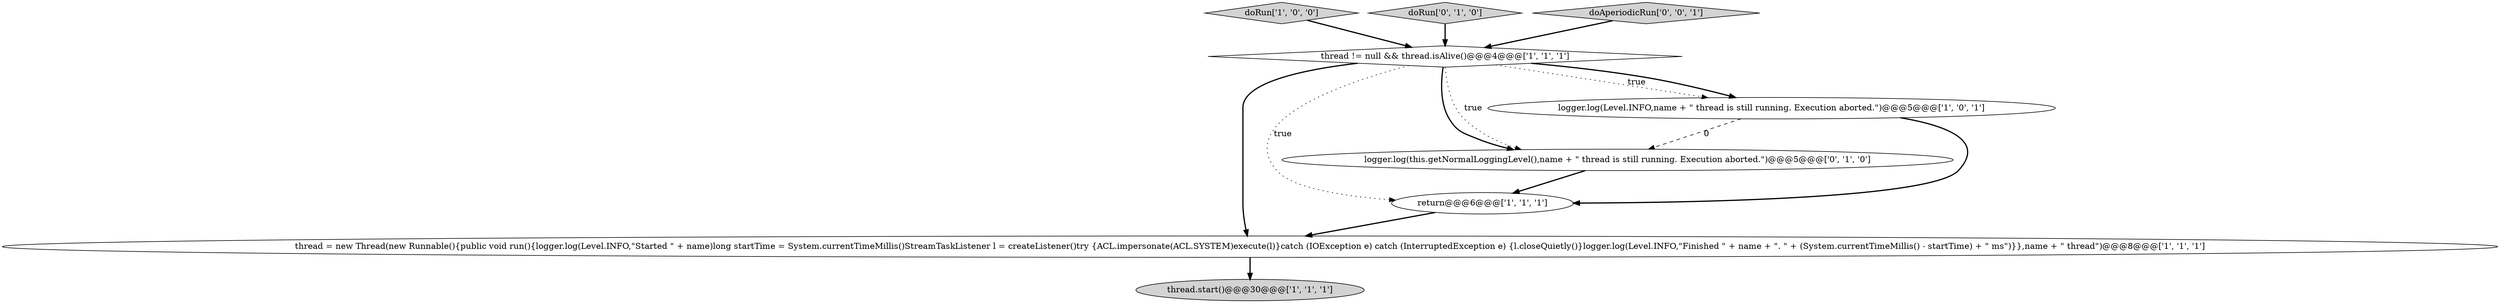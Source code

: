 digraph {
4 [style = filled, label = "thread = new Thread(new Runnable(){public void run(){logger.log(Level.INFO,\"Started \" + name)long startTime = System.currentTimeMillis()StreamTaskListener l = createListener()try {ACL.impersonate(ACL.SYSTEM)execute(l)}catch (IOException e) catch (InterruptedException e) {l.closeQuietly()}logger.log(Level.INFO,\"Finished \" + name + \". \" + (System.currentTimeMillis() - startTime) + \" ms\")}},name + \" thread\")@@@8@@@['1', '1', '1']", fillcolor = white, shape = ellipse image = "AAA0AAABBB1BBB"];
5 [style = filled, label = "thread.start()@@@30@@@['1', '1', '1']", fillcolor = lightgray, shape = ellipse image = "AAA0AAABBB1BBB"];
2 [style = filled, label = "doRun['1', '0', '0']", fillcolor = lightgray, shape = diamond image = "AAA0AAABBB1BBB"];
0 [style = filled, label = "logger.log(Level.INFO,name + \" thread is still running. Execution aborted.\")@@@5@@@['1', '0', '1']", fillcolor = white, shape = ellipse image = "AAA0AAABBB1BBB"];
7 [style = filled, label = "doRun['0', '1', '0']", fillcolor = lightgray, shape = diamond image = "AAA0AAABBB2BBB"];
8 [style = filled, label = "doAperiodicRun['0', '0', '1']", fillcolor = lightgray, shape = diamond image = "AAA0AAABBB3BBB"];
1 [style = filled, label = "thread != null && thread.isAlive()@@@4@@@['1', '1', '1']", fillcolor = white, shape = diamond image = "AAA0AAABBB1BBB"];
3 [style = filled, label = "return@@@6@@@['1', '1', '1']", fillcolor = white, shape = ellipse image = "AAA0AAABBB1BBB"];
6 [style = filled, label = "logger.log(this.getNormalLoggingLevel(),name + \" thread is still running. Execution aborted.\")@@@5@@@['0', '1', '0']", fillcolor = white, shape = ellipse image = "AAA1AAABBB2BBB"];
4->5 [style = bold, label=""];
1->3 [style = dotted, label="true"];
7->1 [style = bold, label=""];
0->6 [style = dashed, label="0"];
0->3 [style = bold, label=""];
1->6 [style = dotted, label="true"];
2->1 [style = bold, label=""];
1->6 [style = bold, label=""];
3->4 [style = bold, label=""];
1->0 [style = dotted, label="true"];
6->3 [style = bold, label=""];
1->4 [style = bold, label=""];
1->0 [style = bold, label=""];
8->1 [style = bold, label=""];
}
